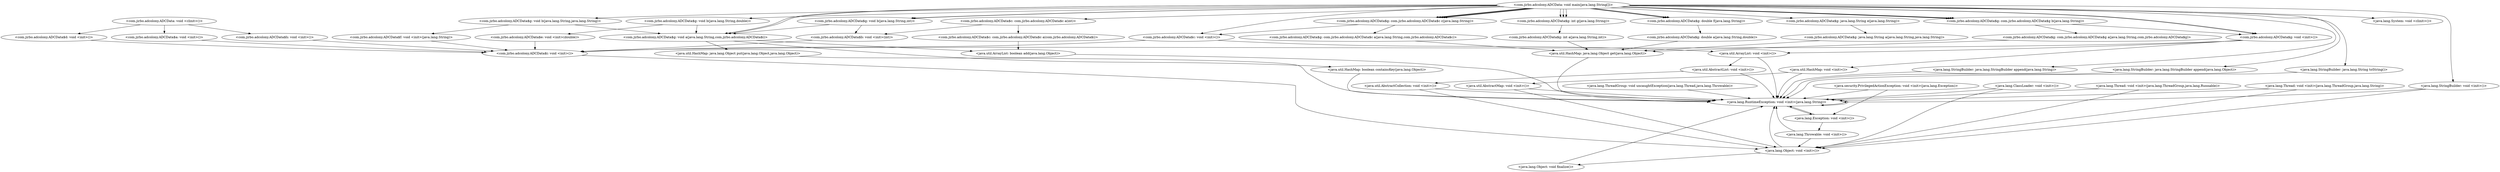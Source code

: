 digraph CallGraph {
"<com.jirbo.adcolony.ADCData: void main(java.lang.String[])>" -> "<java.lang.System: void <clinit>()>";
"<com.jirbo.adcolony.ADCData: void main(java.lang.String[])>" -> "<java.lang.StringBuilder: void <init>()>";
"<com.jirbo.adcolony.ADCData: void main(java.lang.String[])>" -> "<com.jirbo.adcolony.ADCData$g: void <init>()>";
"<com.jirbo.adcolony.ADCData: void main(java.lang.String[])>" -> "<com.jirbo.adcolony.ADCData$c: void <init>()>";
"<com.jirbo.adcolony.ADCData: void main(java.lang.String[])>" -> "<com.jirbo.adcolony.ADCData$g: void <init>()>";
"<com.jirbo.adcolony.ADCData: void <clinit>()>" -> "<com.jirbo.adcolony.ADCData$h: void <init>()>";
"<com.jirbo.adcolony.ADCData: void <clinit>()>" -> "<com.jirbo.adcolony.ADCData$d: void <init>()>";
"<com.jirbo.adcolony.ADCData: void <clinit>()>" -> "<com.jirbo.adcolony.ADCData$a: void <init>()>";
"<java.lang.ThreadGroup: void uncaughtException(java.lang.Thread,java.lang.Throwable)>" -> "<java.lang.RuntimeException: void <init>(java.lang.String)>";
"<java.lang.ClassLoader: void <init>()>" -> "<java.lang.Object: void <init>()>";
"<java.lang.ClassLoader: void <init>()>" -> "<java.lang.RuntimeException: void <init>(java.lang.String)>";
"<java.security.PrivilegedActionException: void <init>(java.lang.Exception)>" -> "<java.lang.Exception: void <init>()>";
"<java.security.PrivilegedActionException: void <init>(java.lang.Exception)>" -> "<java.lang.RuntimeException: void <init>(java.lang.String)>";
"<java.lang.Thread: void <init>(java.lang.ThreadGroup,java.lang.Runnable)>" -> "<java.lang.Object: void <init>()>";
"<java.lang.Thread: void <init>(java.lang.ThreadGroup,java.lang.Runnable)>" -> "<java.lang.RuntimeException: void <init>(java.lang.String)>";
"<java.lang.Thread: void <init>(java.lang.ThreadGroup,java.lang.String)>" -> "<java.lang.Object: void <init>()>";
"<java.lang.Thread: void <init>(java.lang.ThreadGroup,java.lang.String)>" -> "<java.lang.RuntimeException: void <init>(java.lang.String)>";
"<java.lang.StringBuilder: void <init>()>" -> "<java.lang.Object: void <init>()>";
"<java.lang.StringBuilder: void <init>()>" -> "<java.lang.RuntimeException: void <init>(java.lang.String)>";
"<com.jirbo.adcolony.ADCData$g: void <init>()>" -> "<com.jirbo.adcolony.ADCData$i: void <init>()>";
"<com.jirbo.adcolony.ADCData$g: void <init>()>" -> "<java.util.ArrayList: void <init>()>";
"<com.jirbo.adcolony.ADCData$g: void <init>()>" -> "<java.util.HashMap: void <init>()>";
"<com.jirbo.adcolony.ADCData$c: void <init>()>" -> "<com.jirbo.adcolony.ADCData$i: void <init>()>";
"<com.jirbo.adcolony.ADCData$c: void <init>()>" -> "<java.util.ArrayList: void <init>()>";
"<com.jirbo.adcolony.ADCData$h: void <init>()>" -> "<com.jirbo.adcolony.ADCData$i: void <init>()>";
"<com.jirbo.adcolony.ADCData$d: void <init>()>" -> "<com.jirbo.adcolony.ADCData$i: void <init>()>";
"<com.jirbo.adcolony.ADCData$a: void <init>()>" -> "<com.jirbo.adcolony.ADCData$i: void <init>()>";
"<java.lang.RuntimeException: void <init>(java.lang.String)>" -> "<java.lang.Exception: void <init>()>";
"<java.lang.RuntimeException: void <init>(java.lang.String)>" -> "<java.lang.RuntimeException: void <init>(java.lang.String)>";
"<java.lang.Object: void <init>()>" -> "<java.lang.Object: void finalize()>";
"<java.lang.Object: void <init>()>" -> "<java.lang.RuntimeException: void <init>(java.lang.String)>";
"<java.lang.Exception: void <init>()>" -> "<java.lang.Throwable: void <init>()>";
"<java.lang.Exception: void <init>()>" -> "<java.lang.RuntimeException: void <init>(java.lang.String)>";
"<com.jirbo.adcolony.ADCData$i: void <init>()>" -> "<java.lang.Object: void <init>()>";
"<java.util.ArrayList: void <init>()>" -> "<java.util.AbstractList: void <init>()>";
"<java.util.ArrayList: void <init>()>" -> "<java.lang.RuntimeException: void <init>(java.lang.String)>";
"<java.util.HashMap: void <init>()>" -> "<java.util.AbstractMap: void <init>()>";
"<java.util.HashMap: void <init>()>" -> "<java.lang.RuntimeException: void <init>(java.lang.String)>";
"<java.lang.Object: void finalize()>" -> "<java.lang.RuntimeException: void <init>(java.lang.String)>";
"<java.lang.Throwable: void <init>()>" -> "<java.lang.Object: void <init>()>";
"<java.lang.Throwable: void <init>()>" -> "<java.lang.RuntimeException: void <init>(java.lang.String)>";
"<java.util.AbstractList: void <init>()>" -> "<java.util.AbstractCollection: void <init>()>";
"<java.util.AbstractList: void <init>()>" -> "<java.lang.RuntimeException: void <init>(java.lang.String)>";
"<java.util.AbstractMap: void <init>()>" -> "<java.lang.Object: void <init>()>";
"<java.util.AbstractMap: void <init>()>" -> "<java.lang.RuntimeException: void <init>(java.lang.String)>";
"<java.util.AbstractCollection: void <init>()>" -> "<java.lang.Object: void <init>()>";
"<java.util.AbstractCollection: void <init>()>" -> "<java.lang.RuntimeException: void <init>(java.lang.String)>";
"<com.jirbo.adcolony.ADCData: void main(java.lang.String[])>" -> "<java.lang.StringBuilder: java.lang.StringBuilder append(java.lang.String)>";
"<com.jirbo.adcolony.ADCData: void main(java.lang.String[])>" -> "<java.lang.StringBuilder: java.lang.StringBuilder append(java.lang.Object)>";
"<com.jirbo.adcolony.ADCData: void main(java.lang.String[])>" -> "<java.lang.StringBuilder: java.lang.String toString()>";
"<java.lang.StringBuilder: java.lang.StringBuilder append(java.lang.String)>" -> "<java.lang.RuntimeException: void <init>(java.lang.String)>";
"<java.lang.StringBuilder: java.lang.StringBuilder append(java.lang.Object)>" -> "<java.lang.RuntimeException: void <init>(java.lang.String)>";
"<java.lang.StringBuilder: java.lang.String toString()>" -> "<java.lang.RuntimeException: void <init>(java.lang.String)>";
"<com.jirbo.adcolony.ADCData: void main(java.lang.String[])>" -> "<com.jirbo.adcolony.ADCData$g: void b(java.lang.String,int)>";
"<com.jirbo.adcolony.ADCData$g: void b(java.lang.String,int)>" -> "<com.jirbo.adcolony.ADCData$b: void <init>(int)>";
"<com.jirbo.adcolony.ADCData$b: void <init>(int)>" -> "<com.jirbo.adcolony.ADCData$i: void <init>()>";
"<com.jirbo.adcolony.ADCData$g: void b(java.lang.String,int)>" -> "<com.jirbo.adcolony.ADCData$g: void a(java.lang.String,com.jirbo.adcolony.ADCData$i)>";
"<com.jirbo.adcolony.ADCData: void main(java.lang.String[])>" -> "<com.jirbo.adcolony.ADCData$c: com.jirbo.adcolony.ADCData$c a(int)>";
"<com.jirbo.adcolony.ADCData$c: com.jirbo.adcolony.ADCData$c a(int)>" -> "<com.jirbo.adcolony.ADCData$b: void <init>(int)>";
"<com.jirbo.adcolony.ADCData$c: com.jirbo.adcolony.ADCData$c a(int)>" -> "<com.jirbo.adcolony.ADCData$c: com.jirbo.adcolony.ADCData$c a(com.jirbo.adcolony.ADCData$i)>";
"<com.jirbo.adcolony.ADCData: void main(java.lang.String[])>" -> "<com.jirbo.adcolony.ADCData$g: void b(java.lang.String,int)>";
"<com.jirbo.adcolony.ADCData: void main(java.lang.String[])>" -> "<com.jirbo.adcolony.ADCData$g: void b(java.lang.String,double)>";
"<com.jirbo.adcolony.ADCData: void main(java.lang.String[])>" -> "<com.jirbo.adcolony.ADCData$g: void b(java.lang.String,java.lang.String)>";
"<com.jirbo.adcolony.ADCData: void main(java.lang.String[])>" -> "<com.jirbo.adcolony.ADCData$g: void a(java.lang.String,com.jirbo.adcolony.ADCData$i)>";
"<com.jirbo.adcolony.ADCData: void main(java.lang.String[])>" -> "<com.jirbo.adcolony.ADCData$g: void a(java.lang.String,com.jirbo.adcolony.ADCData$i)>";
"<com.jirbo.adcolony.ADCData: void main(java.lang.String[])>" -> "<com.jirbo.adcolony.ADCData$g: com.jirbo.adcolony.ADCData$g b(java.lang.String)>";
"<com.jirbo.adcolony.ADCData: void main(java.lang.String[])>" -> "<com.jirbo.adcolony.ADCData$g: com.jirbo.adcolony.ADCData$c c(java.lang.String)>";
"<com.jirbo.adcolony.ADCData: void main(java.lang.String[])>" -> "<com.jirbo.adcolony.ADCData$g: com.jirbo.adcolony.ADCData$c c(java.lang.String)>";
"<com.jirbo.adcolony.ADCData: void main(java.lang.String[])>" -> "<com.jirbo.adcolony.ADCData$g: int g(java.lang.String)>";
"<com.jirbo.adcolony.ADCData: void main(java.lang.String[])>" -> "<com.jirbo.adcolony.ADCData$g: double f(java.lang.String)>";
"<com.jirbo.adcolony.ADCData: void main(java.lang.String[])>" -> "<com.jirbo.adcolony.ADCData$g: int g(java.lang.String)>";
"<com.jirbo.adcolony.ADCData: void main(java.lang.String[])>" -> "<com.jirbo.adcolony.ADCData$g: double f(java.lang.String)>";
"<com.jirbo.adcolony.ADCData: void main(java.lang.String[])>" -> "<com.jirbo.adcolony.ADCData$g: java.lang.String e(java.lang.String)>";
"<com.jirbo.adcolony.ADCData: void main(java.lang.String[])>" -> "<com.jirbo.adcolony.ADCData$g: double f(java.lang.String)>";
"<com.jirbo.adcolony.ADCData: void main(java.lang.String[])>" -> "<com.jirbo.adcolony.ADCData$g: int g(java.lang.String)>";
"<com.jirbo.adcolony.ADCData: void main(java.lang.String[])>" -> "<com.jirbo.adcolony.ADCData$g: com.jirbo.adcolony.ADCData$c c(java.lang.String)>";
"<com.jirbo.adcolony.ADCData: void main(java.lang.String[])>" -> "<com.jirbo.adcolony.ADCData$g: com.jirbo.adcolony.ADCData$c c(java.lang.String)>";
"<com.jirbo.adcolony.ADCData: void main(java.lang.String[])>" -> "<com.jirbo.adcolony.ADCData$g: com.jirbo.adcolony.ADCData$c c(java.lang.String)>";
"<com.jirbo.adcolony.ADCData: void main(java.lang.String[])>" -> "<com.jirbo.adcolony.ADCData$g: com.jirbo.adcolony.ADCData$g b(java.lang.String)>";
"<com.jirbo.adcolony.ADCData: void main(java.lang.String[])>" -> "<com.jirbo.adcolony.ADCData$g: com.jirbo.adcolony.ADCData$g b(java.lang.String)>";
"<com.jirbo.adcolony.ADCData: void main(java.lang.String[])>" -> "<com.jirbo.adcolony.ADCData$g: com.jirbo.adcolony.ADCData$g b(java.lang.String)>";
"<com.jirbo.adcolony.ADCData$g: void b(java.lang.String,double)>" -> "<com.jirbo.adcolony.ADCData$e: void <init>(double)>";
"<com.jirbo.adcolony.ADCData$g: void b(java.lang.String,java.lang.String)>" -> "<com.jirbo.adcolony.ADCData$f: void <init>(java.lang.String)>";
"<com.jirbo.adcolony.ADCData$g: com.jirbo.adcolony.ADCData$g b(java.lang.String)>" -> "<com.jirbo.adcolony.ADCData$g: void <init>()>";
"<com.jirbo.adcolony.ADCData$g: com.jirbo.adcolony.ADCData$c c(java.lang.String)>" -> "<com.jirbo.adcolony.ADCData$c: void <init>()>";
"<com.jirbo.adcolony.ADCData$e: void <init>(double)>" -> "<com.jirbo.adcolony.ADCData$i: void <init>()>";
"<com.jirbo.adcolony.ADCData$f: void <init>(java.lang.String)>" -> "<com.jirbo.adcolony.ADCData$i: void <init>()>";
"<com.jirbo.adcolony.ADCData$g: java.lang.String e(java.lang.String)>" -> "<com.jirbo.adcolony.ADCData$g: java.lang.String a(java.lang.String,java.lang.String)>";
"<com.jirbo.adcolony.ADCData$g: double f(java.lang.String)>" -> "<com.jirbo.adcolony.ADCData$g: double a(java.lang.String,double)>";
"<com.jirbo.adcolony.ADCData$g: int g(java.lang.String)>" -> "<com.jirbo.adcolony.ADCData$g: int a(java.lang.String,int)>";
"<com.jirbo.adcolony.ADCData$g: com.jirbo.adcolony.ADCData$c c(java.lang.String)>" -> "<com.jirbo.adcolony.ADCData$g: com.jirbo.adcolony.ADCData$c a(java.lang.String,com.jirbo.adcolony.ADCData$c)>";
"<com.jirbo.adcolony.ADCData$g: com.jirbo.adcolony.ADCData$g b(java.lang.String)>" -> "<com.jirbo.adcolony.ADCData$g: com.jirbo.adcolony.ADCData$g a(java.lang.String,com.jirbo.adcolony.ADCData$g)>";
"<com.jirbo.adcolony.ADCData$g: void b(java.lang.String,java.lang.String)>" -> "<com.jirbo.adcolony.ADCData$g: void a(java.lang.String,com.jirbo.adcolony.ADCData$i)>";
"<com.jirbo.adcolony.ADCData$g: void b(java.lang.String,double)>" -> "<com.jirbo.adcolony.ADCData$g: void a(java.lang.String,com.jirbo.adcolony.ADCData$i)>";
"<com.jirbo.adcolony.ADCData$g: com.jirbo.adcolony.ADCData$g a(java.lang.String,com.jirbo.adcolony.ADCData$g)>" -> "<java.util.HashMap: java.lang.Object get(java.lang.Object)>";
"<java.util.HashMap: java.lang.Object get(java.lang.Object)>" -> "<java.lang.RuntimeException: void <init>(java.lang.String)>";
"<com.jirbo.adcolony.ADCData$g: com.jirbo.adcolony.ADCData$c a(java.lang.String,com.jirbo.adcolony.ADCData$c)>" -> "<java.util.HashMap: java.lang.Object get(java.lang.Object)>";
"<com.jirbo.adcolony.ADCData$g: int a(java.lang.String,int)>" -> "<java.util.HashMap: java.lang.Object get(java.lang.Object)>";
"<com.jirbo.adcolony.ADCData$g: double a(java.lang.String,double)>" -> "<java.util.HashMap: java.lang.Object get(java.lang.Object)>";
"<com.jirbo.adcolony.ADCData$g: java.lang.String a(java.lang.String,java.lang.String)>" -> "<java.util.HashMap: java.lang.Object get(java.lang.Object)>";
"<com.jirbo.adcolony.ADCData$c: com.jirbo.adcolony.ADCData$c a(com.jirbo.adcolony.ADCData$i)>" -> "<java.util.ArrayList: boolean add(java.lang.Object)>";
"<java.util.ArrayList: boolean add(java.lang.Object)>" -> "<java.lang.RuntimeException: void <init>(java.lang.String)>";
"<com.jirbo.adcolony.ADCData$g: void a(java.lang.String,com.jirbo.adcolony.ADCData$i)>" -> "<java.util.ArrayList: boolean add(java.lang.Object)>";
"<com.jirbo.adcolony.ADCData$g: void a(java.lang.String,com.jirbo.adcolony.ADCData$i)>" -> "<java.util.HashMap: boolean containsKey(java.lang.Object)>";
"<com.jirbo.adcolony.ADCData$g: void a(java.lang.String,com.jirbo.adcolony.ADCData$i)>" -> "<java.util.HashMap: java.lang.Object put(java.lang.Object,java.lang.Object)>";
"<java.util.HashMap: boolean containsKey(java.lang.Object)>" -> "<java.lang.RuntimeException: void <init>(java.lang.String)>";
"<java.util.HashMap: java.lang.Object put(java.lang.Object,java.lang.Object)>" -> "<java.lang.RuntimeException: void <init>(java.lang.String)>";
}
